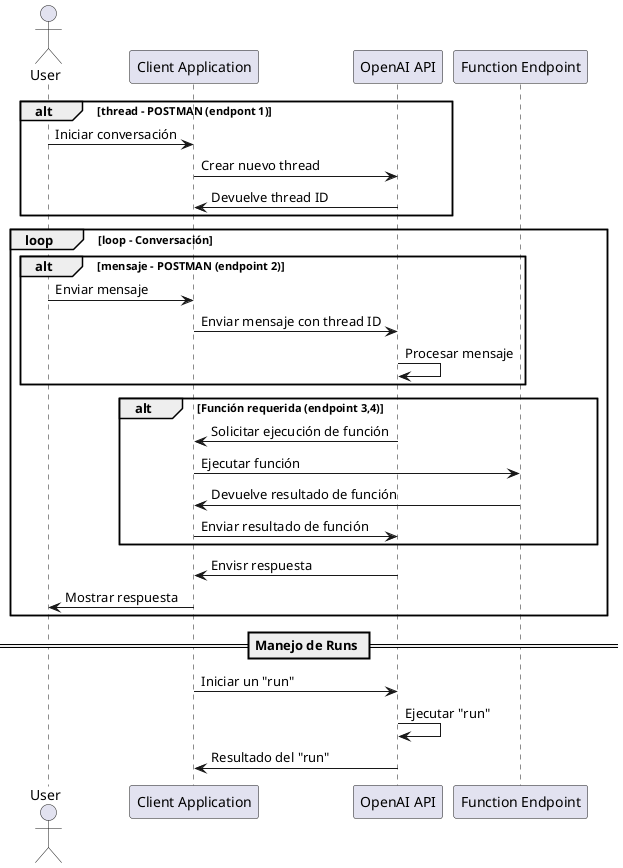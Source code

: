 @startuml
actor User

participant "Client Application" as CA
participant "OpenAI API" as API
participant "Function Endpoint" as FE

alt thread - POSTMAN (endpont 1)
    User -> CA : Iniciar conversación
    CA -> API : Crear nuevo thread
    API -> CA : Devuelve thread ID
end

loop loop - Conversación
    alt mensaje - POSTMAN (endpoint 2)
        User -> CA : Enviar mensaje
        CA -> API : Enviar mensaje con thread ID
        API -> API : Procesar mensaje
    end 

    alt Función requerida (endpoint 3,4)
        API -> CA : Solicitar ejecución de función
        CA -> FE : Ejecutar función
        FE -> CA : Devuelve resultado de función        
        CA -> API : Enviar resultado de función        
    end
        API -> CA : Envisr respuesta
CA -> User : Mostrar respuesta
end 

== Manejo de Runs ==
CA -> API : Iniciar un "run"
API -> API : Ejecutar "run"
API -> CA : Resultado del "run"

@enduml
